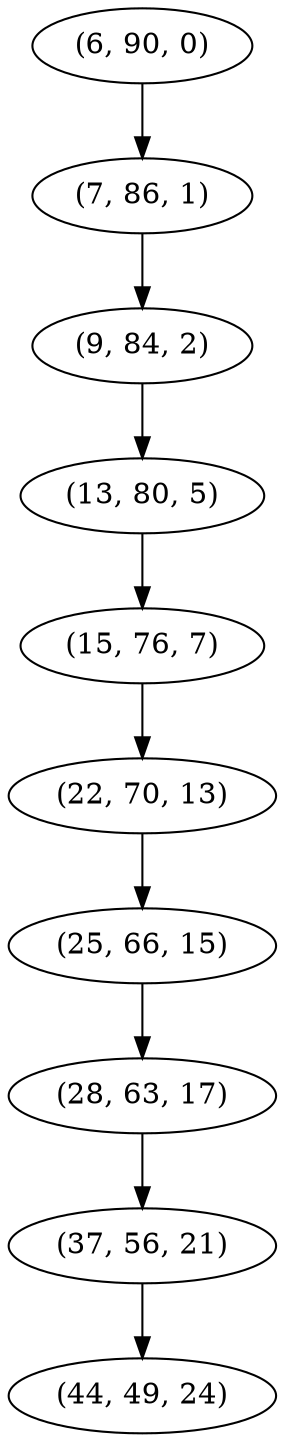 digraph tree {
    "(6, 90, 0)";
    "(7, 86, 1)";
    "(9, 84, 2)";
    "(13, 80, 5)";
    "(15, 76, 7)";
    "(22, 70, 13)";
    "(25, 66, 15)";
    "(28, 63, 17)";
    "(37, 56, 21)";
    "(44, 49, 24)";
    "(6, 90, 0)" -> "(7, 86, 1)";
    "(7, 86, 1)" -> "(9, 84, 2)";
    "(9, 84, 2)" -> "(13, 80, 5)";
    "(13, 80, 5)" -> "(15, 76, 7)";
    "(15, 76, 7)" -> "(22, 70, 13)";
    "(22, 70, 13)" -> "(25, 66, 15)";
    "(25, 66, 15)" -> "(28, 63, 17)";
    "(28, 63, 17)" -> "(37, 56, 21)";
    "(37, 56, 21)" -> "(44, 49, 24)";
}
